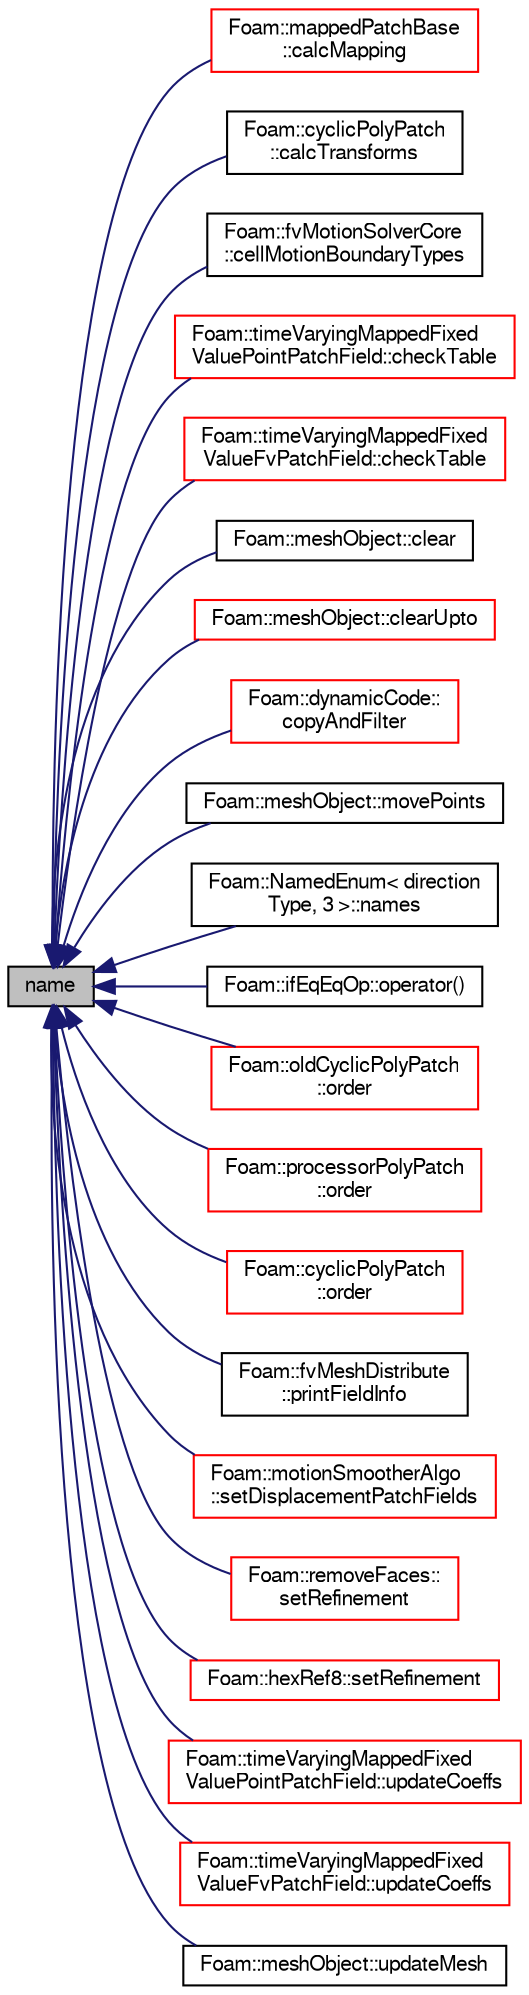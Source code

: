 digraph "name"
{
  bgcolor="transparent";
  edge [fontname="FreeSans",fontsize="10",labelfontname="FreeSans",labelfontsize="10"];
  node [fontname="FreeSans",fontsize="10",shape=record];
  rankdir="LR";
  Node3 [label="name",height=0.2,width=0.4,color="black", fillcolor="grey75", style="filled", fontcolor="black"];
  Node3 -> Node4 [dir="back",color="midnightblue",fontsize="10",style="solid",fontname="FreeSans"];
  Node4 [label="Foam::mappedPatchBase\l::calcMapping",height=0.2,width=0.4,color="red",URL="$a25094.html#ac836e22594348a2ff396bf9ddba3a49f",tooltip="Calculate mapping. "];
  Node3 -> Node42 [dir="back",color="midnightblue",fontsize="10",style="solid",fontname="FreeSans"];
  Node42 [label="Foam::cyclicPolyPatch\l::calcTransforms",height=0.2,width=0.4,color="black",URL="$a27434.html#afb48497736bbafb1fbb000cd218d1779",tooltip="Recalculate the transformation tensors. "];
  Node3 -> Node43 [dir="back",color="midnightblue",fontsize="10",style="solid",fontname="FreeSans"];
  Node43 [label="Foam::fvMotionSolverCore\l::cellMotionBoundaryTypes",height=0.2,width=0.4,color="black",URL="$a23334.html#a86a042032cb7f646d66ee8a1721f0a6c"];
  Node3 -> Node44 [dir="back",color="midnightblue",fontsize="10",style="solid",fontname="FreeSans"];
  Node44 [label="Foam::timeVaryingMappedFixed\lValuePointPatchField::checkTable",height=0.2,width=0.4,color="red",URL="$a23418.html#a89f63f29ad3b1f1081f9bc42599fef27",tooltip="Find boundary data inbetween current time and interpolate. "];
  Node3 -> Node46 [dir="back",color="midnightblue",fontsize="10",style="solid",fontname="FreeSans"];
  Node46 [label="Foam::timeVaryingMappedFixed\lValueFvPatchField::checkTable",height=0.2,width=0.4,color="red",URL="$a22282.html#a89f63f29ad3b1f1081f9bc42599fef27",tooltip="Find boundary data inbetween current time and interpolate. "];
  Node3 -> Node48 [dir="back",color="midnightblue",fontsize="10",style="solid",fontname="FreeSans"];
  Node48 [label="Foam::meshObject::clear",height=0.2,width=0.4,color="black",URL="$a27142.html#a680fb9c4fc2cc88395e087ad5804e5a5"];
  Node3 -> Node49 [dir="back",color="midnightblue",fontsize="10",style="solid",fontname="FreeSans"];
  Node49 [label="Foam::meshObject::clearUpto",height=0.2,width=0.4,color="red",URL="$a27142.html#a0dc06f14bf957cd6ad1714a838338857",tooltip="Clear all meshObject derived from FromType up to (but not including) "];
  Node3 -> Node51 [dir="back",color="midnightblue",fontsize="10",style="solid",fontname="FreeSans"];
  Node51 [label="Foam::dynamicCode::\lcopyAndFilter",height=0.2,width=0.4,color="red",URL="$a26070.html#a1c5c6c6385cd29521ecf0305e3db8448",tooltip="Copy lines while expanding variables. "];
  Node3 -> Node56 [dir="back",color="midnightblue",fontsize="10",style="solid",fontname="FreeSans"];
  Node56 [label="Foam::meshObject::movePoints",height=0.2,width=0.4,color="black",URL="$a27142.html#a1f0776a32a30d50c5b33489cb05f4d11"];
  Node3 -> Node57 [dir="back",color="midnightblue",fontsize="10",style="solid",fontname="FreeSans"];
  Node57 [label="Foam::NamedEnum\< direction\lType, 3 \>::names",height=0.2,width=0.4,color="black",URL="$a25998.html#a7350da3a0edd92cd11e6c479c9967dc8"];
  Node3 -> Node58 [dir="back",color="midnightblue",fontsize="10",style="solid",fontname="FreeSans"];
  Node58 [label="Foam::ifEqEqOp::operator()",height=0.2,width=0.4,color="black",URL="$a21650.html#a11b523ea721588ff21a031254c7eb98b"];
  Node3 -> Node59 [dir="back",color="midnightblue",fontsize="10",style="solid",fontname="FreeSans"];
  Node59 [label="Foam::oldCyclicPolyPatch\l::order",height=0.2,width=0.4,color="red",URL="$a27450.html#aa9533329384a73e819a040bcde1b4b3d",tooltip="Return new ordering for primitivePatch. "];
  Node3 -> Node63 [dir="back",color="midnightblue",fontsize="10",style="solid",fontname="FreeSans"];
  Node63 [label="Foam::processorPolyPatch\l::order",height=0.2,width=0.4,color="red",URL="$a27454.html#aa9533329384a73e819a040bcde1b4b3d",tooltip="Return new ordering for primitivePatch. "];
  Node3 -> Node74 [dir="back",color="midnightblue",fontsize="10",style="solid",fontname="FreeSans"];
  Node74 [label="Foam::cyclicPolyPatch\l::order",height=0.2,width=0.4,color="red",URL="$a27434.html#aa9533329384a73e819a040bcde1b4b3d",tooltip="Return new ordering for primitivePatch. "];
  Node3 -> Node322 [dir="back",color="midnightblue",fontsize="10",style="solid",fontname="FreeSans"];
  Node322 [label="Foam::fvMeshDistribute\l::printFieldInfo",height=0.2,width=0.4,color="black",URL="$a21454.html#ac01a969a7e9466cbdca2475c4c0bd9c2",tooltip="Print some field info. "];
  Node3 -> Node323 [dir="back",color="midnightblue",fontsize="10",style="solid",fontname="FreeSans"];
  Node323 [label="Foam::motionSmootherAlgo\l::setDisplacementPatchFields",height=0.2,width=0.4,color="red",URL="$a21550.html#a1117a26b03c2fa65a7065fe94f32757c",tooltip="Set patch fields on displacement to be consistent with. "];
  Node3 -> Node206 [dir="back",color="midnightblue",fontsize="10",style="solid",fontname="FreeSans"];
  Node206 [label="Foam::removeFaces::\lsetRefinement",height=0.2,width=0.4,color="red",URL="$a21702.html#aa64a3bc5eb9317256be6646095e690d9",tooltip="Play commands into polyTopoChange to remove faces. "];
  Node3 -> Node104 [dir="back",color="midnightblue",fontsize="10",style="solid",fontname="FreeSans"];
  Node104 [label="Foam::hexRef8::setRefinement",height=0.2,width=0.4,color="red",URL="$a21654.html#a59cb8a999be096950b6cc4f7c457426b",tooltip="Insert refinement. All selected cells will be split into 8. "];
  Node3 -> Node325 [dir="back",color="midnightblue",fontsize="10",style="solid",fontname="FreeSans"];
  Node325 [label="Foam::timeVaryingMappedFixed\lValuePointPatchField::updateCoeffs",height=0.2,width=0.4,color="red",URL="$a23418.html#a7e24eafac629d3733181cd942d4c902f",tooltip="Update the coefficients associated with the patch field. "];
  Node3 -> Node326 [dir="back",color="midnightblue",fontsize="10",style="solid",fontname="FreeSans"];
  Node326 [label="Foam::timeVaryingMappedFixed\lValueFvPatchField::updateCoeffs",height=0.2,width=0.4,color="red",URL="$a22282.html#a7e24eafac629d3733181cd942d4c902f",tooltip="Update the coefficients associated with the patch field. "];
  Node3 -> Node327 [dir="back",color="midnightblue",fontsize="10",style="solid",fontname="FreeSans"];
  Node327 [label="Foam::meshObject::updateMesh",height=0.2,width=0.4,color="black",URL="$a27142.html#a35d9e31943796db6cf19e39e089af8c2"];
}
